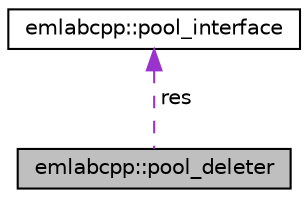 digraph "emlabcpp::pool_deleter"
{
 // LATEX_PDF_SIZE
  edge [fontname="Helvetica",fontsize="10",labelfontname="Helvetica",labelfontsize="10"];
  node [fontname="Helvetica",fontsize="10",shape=record];
  Node1 [label="emlabcpp::pool_deleter",height=0.2,width=0.4,color="black", fillcolor="grey75", style="filled", fontcolor="black",tooltip=" "];
  Node2 -> Node1 [dir="back",color="darkorchid3",fontsize="10",style="dashed",label=" res" ,fontname="Helvetica"];
  Node2 [label="emlabcpp::pool_interface",height=0.2,width=0.4,color="black", fillcolor="white", style="filled",URL="$structemlabcpp_1_1pool__interface.html",tooltip=" "];
}
